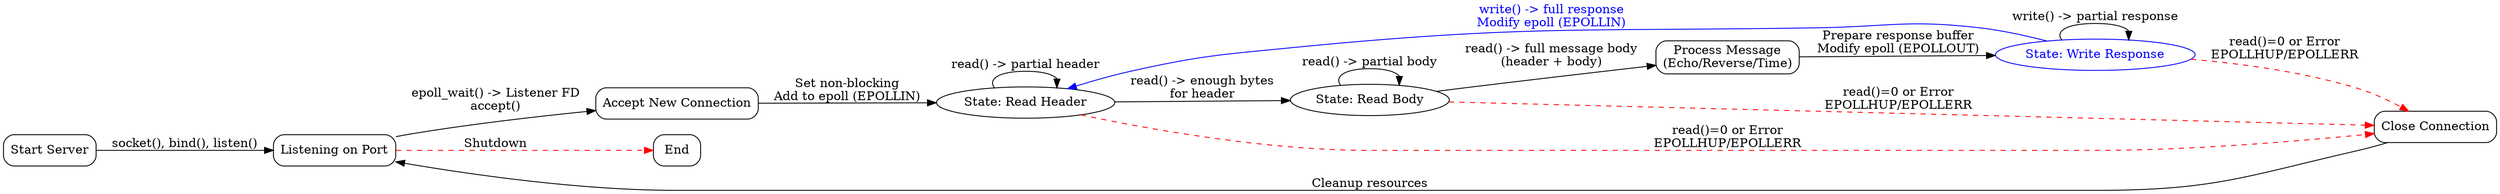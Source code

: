 // server_flow.dot
digraph ServerFlow {
    rankdir=LR;
    node [shape=box, style=rounded];
    
    // States
    Start [label="Start Server"];
    Listening [label="Listening on Port"];
    AcceptNew [label="Accept New Connection"];
    ReadHeader [label="State: Read Header", shape=ellipse];
    ReadBody [label="State: Read Body", shape=ellipse];
    ProcessMsg [label="Process Message\n(Echo/Reverse/Time)"];
    WriteResponse [label="State: Write Response", shape=ellipse, color=blue, fontcolor=blue];
    CloseConn [label="Close Connection"];
    End [label="End"];

    // Transitions
    Start -> Listening [label="socket(), bind(), listen()"];
    Listening -> AcceptNew [label="epoll_wait() -> Listener FD\naccept()"];
    
    AcceptNew -> ReadHeader [label="Set non-blocking\nAdd to epoll (EPOLLIN)"];
    
    ReadHeader -> ReadBody [label="read() -> enough bytes\nfor header"];
    ReadHeader -> ReadHeader [label="read() -> partial header"];
    
    ReadBody -> ProcessMsg [label="read() -> full message body\n(header + body)"];
    ReadBody -> ReadBody [label="read() -> partial body"];

    ProcessMsg -> WriteResponse [label="Prepare response buffer\nModify epoll (EPOLLOUT)"];

    WriteResponse -> WriteResponse [label="write() -> partial response"];
    WriteResponse -> ReadHeader [label="write() -> full response\nModify epoll (EPOLLIN)", color=blue, fontcolor=blue];

    // Error/Close paths
    {ReadHeader, ReadBody, WriteResponse} -> CloseConn [label="read()=0 or Error\nEPOLLHUP/EPOLLERR", style=dashed, color=red];
    Listening -> End [label="Shutdown", style=dashed, color=red];
    CloseConn -> Listening [label="Cleanup resources"];
}